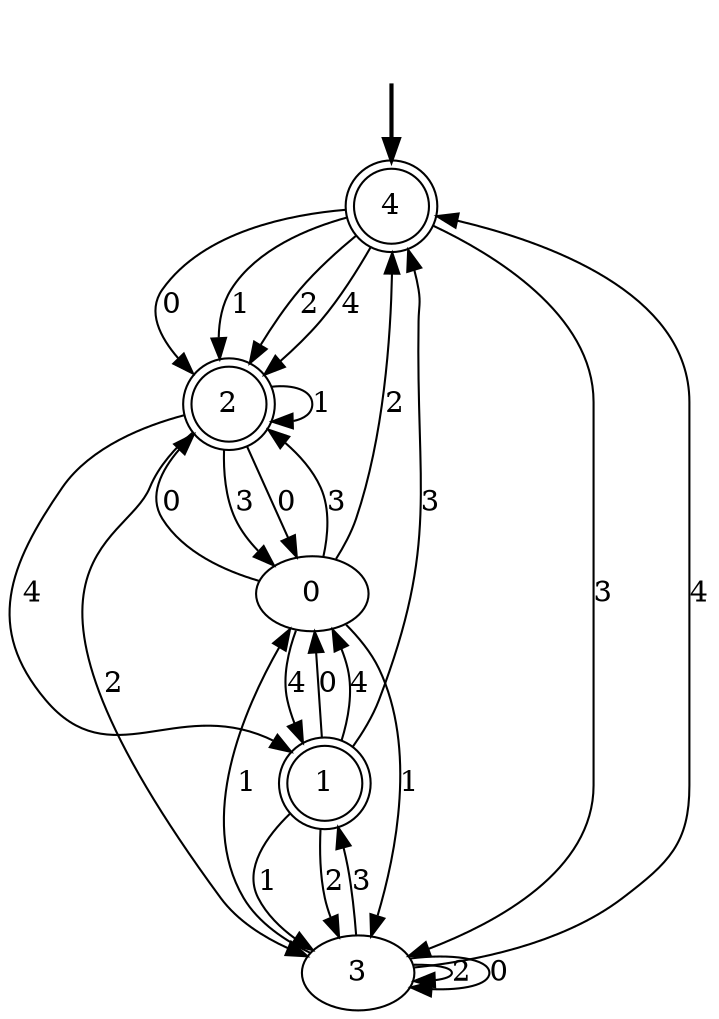 digraph {
	fake [style=invisible]
	0
	1 [shape=doublecircle]
	2 [shape=doublecircle]
	3
	4 [root=true shape=doublecircle]
	fake -> 4 [style=bold]
	3 -> 3 [label=2]
	3 -> 0 [label=1]
	0 -> 2 [label=3]
	3 -> 4 [label=4]
	0 -> 3 [label=1]
	3 -> 1 [label=3]
	2 -> 0 [label=0]
	4 -> 2 [label=0]
	1 -> 3 [label=1]
	1 -> 0 [label=0]
	4 -> 2 [label=1]
	4 -> 2 [label=2]
	2 -> 3 [label=2]
	1 -> 4 [label=3]
	0 -> 2 [label=0]
	0 -> 1 [label=4]
	1 -> 3 [label=2]
	4 -> 3 [label=3]
	2 -> 1 [label=4]
	2 -> 2 [label=1]
	2 -> 0 [label=3]
	4 -> 2 [label=4]
	1 -> 0 [label=4]
	3 -> 3 [label=0]
	0 -> 4 [label=2]
}

